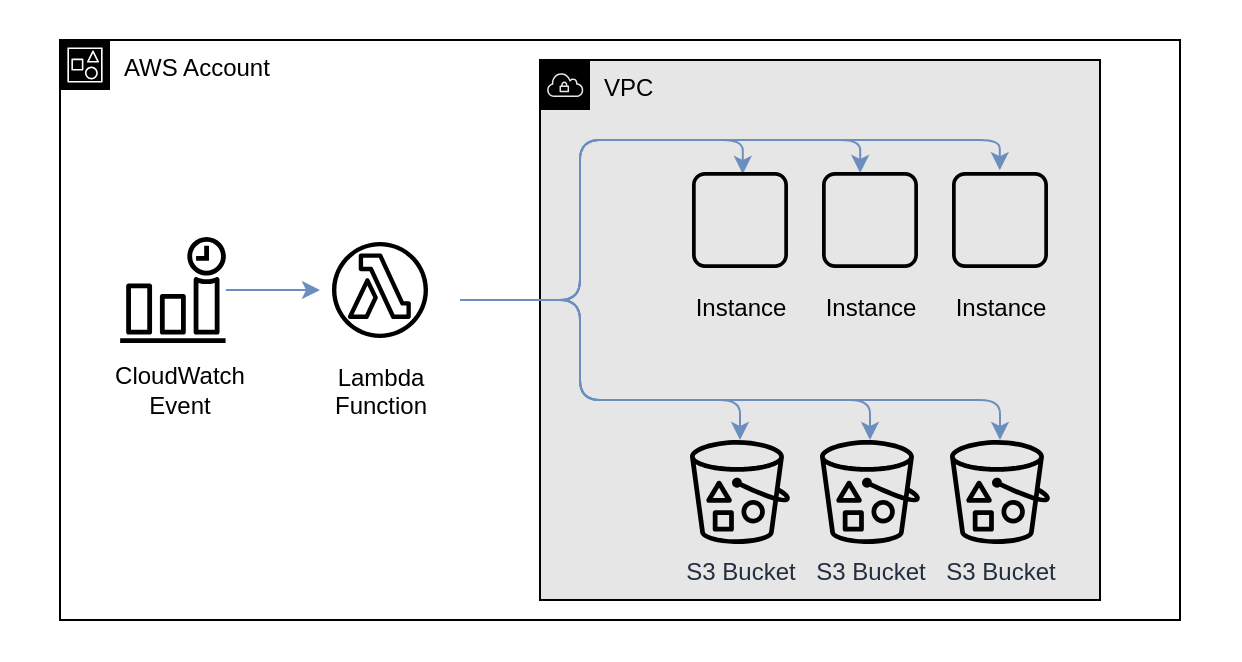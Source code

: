 <mxfile version="22.0.0" type="device">
  <diagram name="Page-1" id="VyhM2ppiycAW3HPvKd_k">
    <mxGraphModel dx="1434" dy="870" grid="1" gridSize="10" guides="1" tooltips="1" connect="1" arrows="1" fold="1" page="1" pageScale="1" pageWidth="850" pageHeight="1400" math="0" shadow="0">
      <root>
        <mxCell id="0" />
        <mxCell id="1" parent="0" />
        <mxCell id="WJ7NhS_EM67L2JCD1snM-1" value="" style="rounded=0;whiteSpace=wrap;html=1;strokeColor=none;" vertex="1" parent="1">
          <mxGeometry x="50" y="90" width="620" height="330" as="geometry" />
        </mxCell>
        <mxCell id="_xeVDMLt4VzZP8wC8SuU-9" value="" style="rounded=0;whiteSpace=wrap;html=1;fillColor=#E6E6E6;strokeColor=none;" parent="1" vertex="1">
          <mxGeometry x="320" y="120" width="280" height="270" as="geometry" />
        </mxCell>
        <mxCell id="XFjvrtNqJGzhbQDRsqAK-1" value="AWS Account" style="points=[[0,0],[0.25,0],[0.5,0],[0.75,0],[1,0],[1,0.25],[1,0.5],[1,0.75],[1,1],[0.75,1],[0.5,1],[0.25,1],[0,1],[0,0.75],[0,0.5],[0,0.25]];outlineConnect=0;html=1;whiteSpace=wrap;fontSize=12;fontStyle=0;container=0;pointerEvents=0;collapsible=0;recursiveResize=0;shape=mxgraph.aws4.group;grIcon=mxgraph.aws4.group_account;fillColor=none;verticalAlign=top;align=left;spacingLeft=30;dashed=0;labelBackgroundColor=none;rounded=1;" parent="1" vertex="1">
          <mxGeometry x="80" y="110" width="560" height="290" as="geometry" />
        </mxCell>
        <mxCell id="XFjvrtNqJGzhbQDRsqAK-2" value="VPC" style="points=[[0,0],[0.25,0],[0.5,0],[0.75,0],[1,0],[1,0.25],[1,0.5],[1,0.75],[1,1],[0.75,1],[0.5,1],[0.25,1],[0,1],[0,0.75],[0,0.5],[0,0.25]];outlineConnect=0;html=1;whiteSpace=wrap;fontSize=12;fontStyle=0;container=0;pointerEvents=0;collapsible=0;recursiveResize=0;shape=mxgraph.aws4.group;grIcon=mxgraph.aws4.group_vpc;fillColor=none;verticalAlign=top;align=left;spacingLeft=30;dashed=0;rounded=1;labelBackgroundColor=none;" parent="1" vertex="1">
          <mxGeometry x="320" y="120" width="280" height="270" as="geometry" />
        </mxCell>
        <mxCell id="XFjvrtNqJGzhbQDRsqAK-14" style="edgeStyle=orthogonalEdgeStyle;rounded=1;orthogonalLoop=1;jettySize=auto;html=1;fillColor=#dae8fc;gradientColor=#7ea6e0;strokeColor=#6c8ebf;entryX=0.523;entryY=0.116;entryDx=0;entryDy=0;entryPerimeter=0;" parent="1" target="XFjvrtNqJGzhbQDRsqAK-6" edge="1">
          <mxGeometry relative="1" as="geometry">
            <Array as="points">
              <mxPoint x="340" y="240" />
              <mxPoint x="340" y="160" />
              <mxPoint x="421" y="160" />
            </Array>
            <mxPoint x="280" y="240" as="sourcePoint" />
            <mxPoint x="421" y="150" as="targetPoint" />
          </mxGeometry>
        </mxCell>
        <mxCell id="XFjvrtNqJGzhbQDRsqAK-15" style="edgeStyle=orthogonalEdgeStyle;rounded=1;orthogonalLoop=1;jettySize=auto;html=1;fillColor=#dae8fc;gradientColor=#7ea6e0;strokeColor=#6c8ebf;entryX=0.418;entryY=0.108;entryDx=0;entryDy=0;entryPerimeter=0;" parent="1" target="XFjvrtNqJGzhbQDRsqAK-7" edge="1">
          <mxGeometry relative="1" as="geometry">
            <mxPoint x="280" y="240" as="sourcePoint" />
            <Array as="points">
              <mxPoint x="340" y="240" />
              <mxPoint x="340" y="160" />
              <mxPoint x="480" y="160" />
            </Array>
          </mxGeometry>
        </mxCell>
        <mxCell id="XFjvrtNqJGzhbQDRsqAK-16" style="edgeStyle=orthogonalEdgeStyle;rounded=1;orthogonalLoop=1;jettySize=auto;html=1;fillColor=#dae8fc;gradientColor=#7ea6e0;strokeColor=#6c8ebf;entryX=0.498;entryY=0.085;entryDx=0;entryDy=0;entryPerimeter=0;" parent="1" target="XFjvrtNqJGzhbQDRsqAK-8" edge="1">
          <mxGeometry relative="1" as="geometry">
            <Array as="points">
              <mxPoint x="340" y="240" />
              <mxPoint x="340" y="160" />
              <mxPoint x="550" y="160" />
            </Array>
            <mxPoint x="280" y="240" as="sourcePoint" />
          </mxGeometry>
        </mxCell>
        <mxCell id="XFjvrtNqJGzhbQDRsqAK-9" value="Lambda&#xa;Function" style="sketch=0;outlineConnect=0;dashed=0;verticalLabelPosition=bottom;verticalAlign=top;align=center;html=1;fontSize=12;fontStyle=0;aspect=fixed;shape=mxgraph.aws4.resourceIcon;resIcon=mxgraph.aws4.lambda_function;container=0;labelBackgroundColor=none;rounded=1;" parent="1" vertex="1">
          <mxGeometry x="210" y="205" width="60" height="60" as="geometry" />
        </mxCell>
        <mxCell id="XFjvrtNqJGzhbQDRsqAK-13" style="edgeStyle=orthogonalEdgeStyle;rounded=1;orthogonalLoop=1;jettySize=auto;html=1;fillColor=#dae8fc;gradientColor=#7ea6e0;strokeColor=#6c8ebf;" parent="1" source="XFjvrtNqJGzhbQDRsqAK-11" target="XFjvrtNqJGzhbQDRsqAK-9" edge="1">
          <mxGeometry relative="1" as="geometry" />
        </mxCell>
        <mxCell id="XFjvrtNqJGzhbQDRsqAK-11" value="" style="sketch=0;outlineConnect=0;strokeColor=none;dashed=0;verticalLabelPosition=bottom;verticalAlign=top;align=center;html=1;fontSize=12;fontStyle=0;aspect=fixed;pointerEvents=1;shape=mxgraph.aws4.event_time_based;container=0;labelBackgroundColor=none;fillColor=#000000;rounded=1;" parent="1" vertex="1">
          <mxGeometry x="110" y="208.5" width="53" height="53" as="geometry" />
        </mxCell>
        <mxCell id="XFjvrtNqJGzhbQDRsqAK-6" value="Instance" style="sketch=0;outlineConnect=0;dashed=0;verticalLabelPosition=bottom;verticalAlign=top;align=center;html=1;fontSize=12;fontStyle=0;aspect=fixed;shape=mxgraph.aws4.resourceIcon;resIcon=mxgraph.aws4.instance;container=0;labelBackgroundColor=none;fillColor=none;rounded=1;" parent="1" vertex="1">
          <mxGeometry x="390" y="170" width="60" height="60" as="geometry" />
        </mxCell>
        <mxCell id="XFjvrtNqJGzhbQDRsqAK-7" value="Instance" style="sketch=0;outlineConnect=0;dashed=0;verticalLabelPosition=bottom;verticalAlign=top;align=center;html=1;fontSize=12;fontStyle=0;aspect=fixed;shape=mxgraph.aws4.resourceIcon;resIcon=mxgraph.aws4.instance;container=0;labelBackgroundColor=none;fillColor=none;rounded=1;" parent="1" vertex="1">
          <mxGeometry x="455" y="170" width="60" height="60" as="geometry" />
        </mxCell>
        <mxCell id="XFjvrtNqJGzhbQDRsqAK-8" value="Instance" style="sketch=0;outlineConnect=0;dashed=0;verticalLabelPosition=bottom;verticalAlign=top;align=center;html=1;fontSize=12;fontStyle=0;aspect=fixed;shape=mxgraph.aws4.resourceIcon;resIcon=mxgraph.aws4.instance;container=0;labelBackgroundColor=none;fillColor=none;rounded=1;" parent="1" vertex="1">
          <mxGeometry x="520" y="170" width="60" height="60" as="geometry" />
        </mxCell>
        <mxCell id="XFjvrtNqJGzhbQDRsqAK-12" value="CloudWatch Event" style="text;html=1;strokeColor=none;fillColor=none;align=center;verticalAlign=middle;whiteSpace=wrap;rounded=1;" parent="1" vertex="1">
          <mxGeometry x="110" y="270" width="60" height="30" as="geometry" />
        </mxCell>
        <mxCell id="_xeVDMLt4VzZP8wC8SuU-2" value="S3 Bucket" style="sketch=0;outlineConnect=0;fontColor=#232F3E;gradientColor=none;fillColor=#000000;strokeColor=none;dashed=0;verticalLabelPosition=bottom;verticalAlign=top;align=center;html=1;fontSize=12;fontStyle=0;aspect=fixed;pointerEvents=1;shape=mxgraph.aws4.bucket_with_objects;" parent="1" vertex="1">
          <mxGeometry x="395" y="310" width="50" height="52" as="geometry" />
        </mxCell>
        <mxCell id="_xeVDMLt4VzZP8wC8SuU-3" value="S3 Bucket" style="sketch=0;outlineConnect=0;fontColor=#232F3E;gradientColor=none;fillColor=#000000;strokeColor=none;dashed=0;verticalLabelPosition=bottom;verticalAlign=top;align=center;html=1;fontSize=12;fontStyle=0;aspect=fixed;pointerEvents=1;shape=mxgraph.aws4.bucket_with_objects;" parent="1" vertex="1">
          <mxGeometry x="460" y="310" width="50" height="52" as="geometry" />
        </mxCell>
        <mxCell id="_xeVDMLt4VzZP8wC8SuU-4" value="S3 Bucket" style="sketch=0;outlineConnect=0;fontColor=#232F3E;gradientColor=none;fillColor=#000000;strokeColor=none;dashed=0;verticalLabelPosition=bottom;verticalAlign=top;align=center;html=1;fontSize=12;fontStyle=0;aspect=fixed;pointerEvents=1;shape=mxgraph.aws4.bucket_with_objects;" parent="1" vertex="1">
          <mxGeometry x="525" y="310" width="50" height="52" as="geometry" />
        </mxCell>
        <mxCell id="_xeVDMLt4VzZP8wC8SuU-5" style="edgeStyle=orthogonalEdgeStyle;rounded=1;orthogonalLoop=1;jettySize=auto;html=1;fillColor=#dae8fc;gradientColor=#7ea6e0;strokeColor=#6c8ebf;" parent="1" target="_xeVDMLt4VzZP8wC8SuU-2" edge="1">
          <mxGeometry relative="1" as="geometry">
            <Array as="points">
              <mxPoint x="340" y="240" />
              <mxPoint x="340" y="290" />
              <mxPoint x="420" y="290" />
            </Array>
            <mxPoint x="280" y="240" as="sourcePoint" />
            <mxPoint x="560" y="160" as="targetPoint" />
          </mxGeometry>
        </mxCell>
        <mxCell id="_xeVDMLt4VzZP8wC8SuU-6" style="edgeStyle=orthogonalEdgeStyle;rounded=1;orthogonalLoop=1;jettySize=auto;html=1;fillColor=#dae8fc;gradientColor=#7ea6e0;strokeColor=#6c8ebf;" parent="1" target="_xeVDMLt4VzZP8wC8SuU-3" edge="1">
          <mxGeometry relative="1" as="geometry">
            <Array as="points">
              <mxPoint x="340" y="240" />
              <mxPoint x="340" y="290" />
              <mxPoint x="485" y="290" />
            </Array>
            <mxPoint x="280" y="240" as="sourcePoint" />
            <mxPoint x="430" y="290" as="targetPoint" />
          </mxGeometry>
        </mxCell>
        <mxCell id="_xeVDMLt4VzZP8wC8SuU-7" style="edgeStyle=orthogonalEdgeStyle;rounded=1;orthogonalLoop=1;jettySize=auto;html=1;fillColor=#dae8fc;gradientColor=#7ea6e0;strokeColor=#6c8ebf;" parent="1" target="_xeVDMLt4VzZP8wC8SuU-4" edge="1">
          <mxGeometry relative="1" as="geometry">
            <Array as="points">
              <mxPoint x="340" y="240" />
              <mxPoint x="340" y="290" />
              <mxPoint x="550" y="290" />
            </Array>
            <mxPoint x="280" y="240" as="sourcePoint" />
            <mxPoint x="495" y="290" as="targetPoint" />
          </mxGeometry>
        </mxCell>
      </root>
    </mxGraphModel>
  </diagram>
</mxfile>
